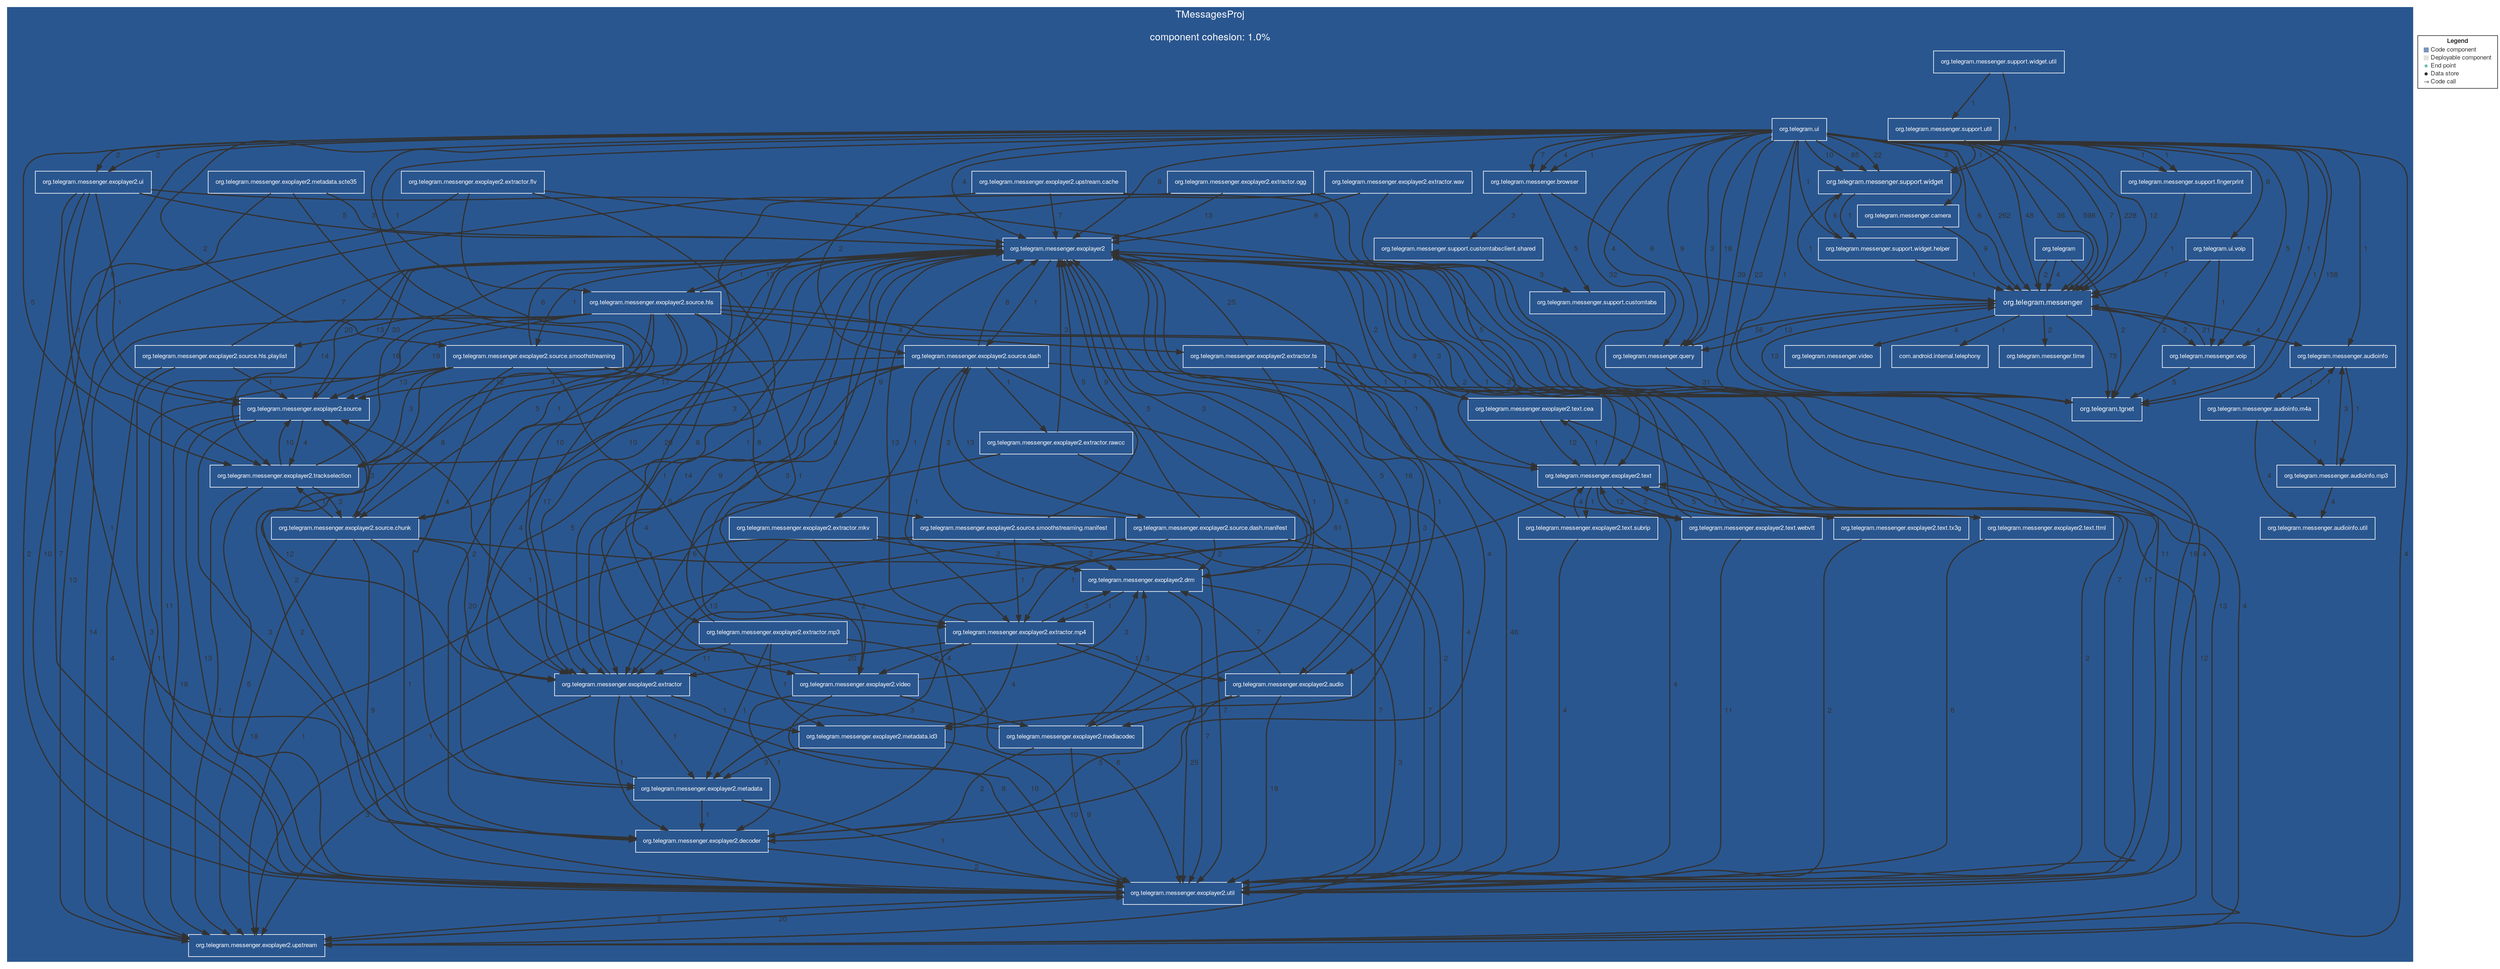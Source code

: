 digraph "Graph" {
compound=true
rankdir=TD
subgraph "cluster-TMessagesProj" {
style="filled"
color="#2A568F"
fontname="Helvetica Neue"
fontsize="16"
fontcolor="#FFFFFF"
label="TMessagesProj

component cohesion: 1.0%"
"org.telegram.ui@TMessagesProj" [ shape="box" style="filled" fillcolor="#2A568F" penwidth="1" color="#FFFFFF" fontname="Helvetica Neue" fontcolor="#FFFFFF" fontsize="10" margin="0.16" label="org.telegram.ui" ]
"org.telegram.messenger.exoplayer2.metadata.scte35@TMessagesProj" [ shape="box" style="filled" fillcolor="#2A568F" penwidth="1" color="#FFFFFF" fontname="Helvetica Neue" fontcolor="#FFFFFF" fontsize="10" margin="0.16" label="org.telegram.messenger.exoplayer2.metadata.scte35" ]
"org.telegram.messenger.time@TMessagesProj" [ shape="box" style="filled" fillcolor="#2A568F" penwidth="1" color="#FFFFFF" fontname="Helvetica Neue" fontcolor="#FFFFFF" fontsize="10" margin="0.16" label="org.telegram.messenger.time" ]
"org.telegram.messenger.audioinfo@TMessagesProj" [ shape="box" style="filled" fillcolor="#2A568F" penwidth="1" color="#FFFFFF" fontname="Helvetica Neue" fontcolor="#FFFFFF" fontsize="10" margin="0.16" label="org.telegram.messenger.audioinfo" ]
"org.telegram.messenger.exoplayer2.source.hls.playlist@TMessagesProj" [ shape="box" style="filled" fillcolor="#2A568F" penwidth="1" color="#FFFFFF" fontname="Helvetica Neue" fontcolor="#FFFFFF" fontsize="10" margin="0.16" label="org.telegram.messenger.exoplayer2.source.hls.playlist" ]
"org.telegram.messenger.camera@TMessagesProj" [ shape="box" style="filled" fillcolor="#2A568F" penwidth="1" color="#FFFFFF" fontname="Helvetica Neue" fontcolor="#FFFFFF" fontsize="10" margin="0.16" label="org.telegram.messenger.camera" ]
"org.telegram.messenger.exoplayer2@TMessagesProj" [ shape="box" style="filled" fillcolor="#2A568F" penwidth="1" color="#FFFFFF" fontname="Helvetica Neue" fontcolor="#FFFFFF" fontsize="10" margin="0.16" label="org.telegram.messenger.exoplayer2" ]
"org.telegram.messenger.exoplayer2.extractor.wav@TMessagesProj" [ shape="box" style="filled" fillcolor="#2A568F" penwidth="1" color="#FFFFFF" fontname="Helvetica Neue" fontcolor="#FFFFFF" fontsize="10" margin="0.16" label="org.telegram.messenger.exoplayer2.extractor.wav" ]
"org.telegram.messenger.exoplayer2.metadata@TMessagesProj" [ shape="box" style="filled" fillcolor="#2A568F" penwidth="1" color="#FFFFFF" fontname="Helvetica Neue" fontcolor="#FFFFFF" fontsize="10" margin="0.16" label="org.telegram.messenger.exoplayer2.metadata" ]
"org.telegram.messenger.exoplayer2.extractor.mkv@TMessagesProj" [ shape="box" style="filled" fillcolor="#2A568F" penwidth="1" color="#FFFFFF" fontname="Helvetica Neue" fontcolor="#FFFFFF" fontsize="10" margin="0.16" label="org.telegram.messenger.exoplayer2.extractor.mkv" ]
"org.telegram.messenger.exoplayer2.source.hls@TMessagesProj" [ shape="box" style="filled" fillcolor="#2A568F" penwidth="1" color="#FFFFFF" fontname="Helvetica Neue" fontcolor="#FFFFFF" fontsize="10" margin="0.16" label="org.telegram.messenger.exoplayer2.source.hls" ]
"org.telegram.messenger.exoplayer2.extractor.mp4@TMessagesProj" [ shape="box" style="filled" fillcolor="#2A568F" penwidth="1" color="#FFFFFF" fontname="Helvetica Neue" fontcolor="#FFFFFF" fontsize="10" margin="0.16" label="org.telegram.messenger.exoplayer2.extractor.mp4" ]
"org.telegram.messenger.support.fingerprint@TMessagesProj" [ shape="box" style="filled" fillcolor="#2A568F" penwidth="1" color="#FFFFFF" fontname="Helvetica Neue" fontcolor="#FFFFFF" fontsize="10" margin="0.16" label="org.telegram.messenger.support.fingerprint" ]
"org.telegram.messenger.exoplayer2.text.ttml@TMessagesProj" [ shape="box" style="filled" fillcolor="#2A568F" penwidth="1" color="#FFFFFF" fontname="Helvetica Neue" fontcolor="#FFFFFF" fontsize="10" margin="0.16" label="org.telegram.messenger.exoplayer2.text.ttml" ]
"org.telegram.messenger.exoplayer2.extractor.ts@TMessagesProj" [ shape="box" style="filled" fillcolor="#2A568F" penwidth="1" color="#FFFFFF" fontname="Helvetica Neue" fontcolor="#FFFFFF" fontsize="10" margin="0.16" label="org.telegram.messenger.exoplayer2.extractor.ts" ]
"org.telegram.messenger.exoplayer2.source.smoothstreaming.manifest@TMessagesProj" [ shape="box" style="filled" fillcolor="#2A568F" penwidth="1" color="#FFFFFF" fontname="Helvetica Neue" fontcolor="#FFFFFF" fontsize="10" margin="0.16" label="org.telegram.messenger.exoplayer2.source.smoothstreaming.manifest" ]
"org.telegram.messenger.support.widget@TMessagesProj" [ shape="box" style="filled" fillcolor="#2A568F" penwidth="1" color="#FFFFFF" fontname="Helvetica Neue" fontcolor="#FFFFFF" fontsize="11" margin="0.176" label="org.telegram.messenger.support.widget" ]
"org.telegram.ui.voip@TMessagesProj" [ shape="box" style="filled" fillcolor="#2A568F" penwidth="1" color="#FFFFFF" fontname="Helvetica Neue" fontcolor="#FFFFFF" fontsize="10" margin="0.16" label="org.telegram.ui.voip" ]
"org.telegram.messenger.exoplayer2.text.cea@TMessagesProj" [ shape="box" style="filled" fillcolor="#2A568F" penwidth="1" color="#FFFFFF" fontname="Helvetica Neue" fontcolor="#FFFFFF" fontsize="10" margin="0.16" label="org.telegram.messenger.exoplayer2.text.cea" ]
"org.telegram.messenger.support.widget.util@TMessagesProj" [ shape="box" style="filled" fillcolor="#2A568F" penwidth="1" color="#FFFFFF" fontname="Helvetica Neue" fontcolor="#FFFFFF" fontsize="10" margin="0.16" label="org.telegram.messenger.support.widget.util" ]
"org.telegram.messenger.browser@TMessagesProj" [ shape="box" style="filled" fillcolor="#2A568F" penwidth="1" color="#FFFFFF" fontname="Helvetica Neue" fontcolor="#FFFFFF" fontsize="10" margin="0.16" label="org.telegram.messenger.browser" ]
"org.telegram.messenger.exoplayer2.source.chunk@TMessagesProj" [ shape="box" style="filled" fillcolor="#2A568F" penwidth="1" color="#FFFFFF" fontname="Helvetica Neue" fontcolor="#FFFFFF" fontsize="10" margin="0.16" label="org.telegram.messenger.exoplayer2.source.chunk" ]
"org.telegram.messenger.exoplayer2.text@TMessagesProj" [ shape="box" style="filled" fillcolor="#2A568F" penwidth="1" color="#FFFFFF" fontname="Helvetica Neue" fontcolor="#FFFFFF" fontsize="10" margin="0.16" label="org.telegram.messenger.exoplayer2.text" ]
"org.telegram.messenger.exoplayer2.upstream@TMessagesProj" [ shape="box" style="filled" fillcolor="#2A568F" penwidth="1" color="#FFFFFF" fontname="Helvetica Neue" fontcolor="#FFFFFF" fontsize="10" margin="0.16" label="org.telegram.messenger.exoplayer2.upstream" ]
"org.telegram.messenger.audioinfo.m4a@TMessagesProj" [ shape="box" style="filled" fillcolor="#2A568F" penwidth="1" color="#FFFFFF" fontname="Helvetica Neue" fontcolor="#FFFFFF" fontsize="10" margin="0.16" label="org.telegram.messenger.audioinfo.m4a" ]
"org.telegram.messenger.voip@TMessagesProj" [ shape="box" style="filled" fillcolor="#2A568F" penwidth="1" color="#FFFFFF" fontname="Helvetica Neue" fontcolor="#FFFFFF" fontsize="10" margin="0.16" label="org.telegram.messenger.voip" ]
"org.telegram.messenger@TMessagesProj" [ shape="box" style="filled" fillcolor="#2A568F" penwidth="1" color="#FFFFFF" fontname="Helvetica Neue" fontcolor="#FFFFFF" fontsize="12" margin="0.192" label="org.telegram.messenger" ]
"org.telegram.messenger.audioinfo.util@TMessagesProj" [ shape="box" style="filled" fillcolor="#2A568F" penwidth="1" color="#FFFFFF" fontname="Helvetica Neue" fontcolor="#FFFFFF" fontsize="10" margin="0.16" label="org.telegram.messenger.audioinfo.util" ]
"org.telegram.tgnet@TMessagesProj" [ shape="box" style="filled" fillcolor="#2A568F" penwidth="1" color="#FFFFFF" fontname="Helvetica Neue" fontcolor="#FFFFFF" fontsize="11" margin="0.176" label="org.telegram.tgnet" ]
"org.telegram.messenger.exoplayer2.text.subrip@TMessagesProj" [ shape="box" style="filled" fillcolor="#2A568F" penwidth="1" color="#FFFFFF" fontname="Helvetica Neue" fontcolor="#FFFFFF" fontsize="10" margin="0.16" label="org.telegram.messenger.exoplayer2.text.subrip" ]
"org.telegram.messenger.exoplayer2.extractor.mp3@TMessagesProj" [ shape="box" style="filled" fillcolor="#2A568F" penwidth="1" color="#FFFFFF" fontname="Helvetica Neue" fontcolor="#FFFFFF" fontsize="10" margin="0.16" label="org.telegram.messenger.exoplayer2.extractor.mp3" ]
"org.telegram.messenger.exoplayer2.metadata.id3@TMessagesProj" [ shape="box" style="filled" fillcolor="#2A568F" penwidth="1" color="#FFFFFF" fontname="Helvetica Neue" fontcolor="#FFFFFF" fontsize="10" margin="0.16" label="org.telegram.messenger.exoplayer2.metadata.id3" ]
"org.telegram.messenger.support.customtabsclient.shared@TMessagesProj" [ shape="box" style="filled" fillcolor="#2A568F" penwidth="1" color="#FFFFFF" fontname="Helvetica Neue" fontcolor="#FFFFFF" fontsize="10" margin="0.16" label="org.telegram.messenger.support.customtabsclient.shared" ]
"org.telegram.messenger.exoplayer2.upstream.cache@TMessagesProj" [ shape="box" style="filled" fillcolor="#2A568F" penwidth="1" color="#FFFFFF" fontname="Helvetica Neue" fontcolor="#FFFFFF" fontsize="10" margin="0.16" label="org.telegram.messenger.exoplayer2.upstream.cache" ]
"org.telegram.messenger.exoplayer2.extractor.rawcc@TMessagesProj" [ shape="box" style="filled" fillcolor="#2A568F" penwidth="1" color="#FFFFFF" fontname="Helvetica Neue" fontcolor="#FFFFFF" fontsize="10" margin="0.16" label="org.telegram.messenger.exoplayer2.extractor.rawcc" ]
"org.telegram.messenger.exoplayer2.extractor@TMessagesProj" [ shape="box" style="filled" fillcolor="#2A568F" penwidth="1" color="#FFFFFF" fontname="Helvetica Neue" fontcolor="#FFFFFF" fontsize="10" margin="0.16" label="org.telegram.messenger.exoplayer2.extractor" ]
"org.telegram@TMessagesProj" [ shape="box" style="filled" fillcolor="#2A568F" penwidth="1" color="#FFFFFF" fontname="Helvetica Neue" fontcolor="#FFFFFF" fontsize="10" margin="0.16" label="org.telegram" ]
"org.telegram.messenger.exoplayer2.extractor.ogg@TMessagesProj" [ shape="box" style="filled" fillcolor="#2A568F" penwidth="1" color="#FFFFFF" fontname="Helvetica Neue" fontcolor="#FFFFFF" fontsize="10" margin="0.16" label="org.telegram.messenger.exoplayer2.extractor.ogg" ]
"org.telegram.messenger.exoplayer2.util@TMessagesProj" [ shape="box" style="filled" fillcolor="#2A568F" penwidth="1" color="#FFFFFF" fontname="Helvetica Neue" fontcolor="#FFFFFF" fontsize="10" margin="0.16" label="org.telegram.messenger.exoplayer2.util" ]
"org.telegram.messenger.video@TMessagesProj" [ shape="box" style="filled" fillcolor="#2A568F" penwidth="1" color="#FFFFFF" fontname="Helvetica Neue" fontcolor="#FFFFFF" fontsize="10" margin="0.16" label="org.telegram.messenger.video" ]
"com.android.internal.telephony@TMessagesProj" [ shape="box" style="filled" fillcolor="#2A568F" penwidth="1" color="#FFFFFF" fontname="Helvetica Neue" fontcolor="#FFFFFF" fontsize="10" margin="0.16" label="com.android.internal.telephony" ]
"org.telegram.messenger.exoplayer2.text.webvtt@TMessagesProj" [ shape="box" style="filled" fillcolor="#2A568F" penwidth="1" color="#FFFFFF" fontname="Helvetica Neue" fontcolor="#FFFFFF" fontsize="10" margin="0.16" label="org.telegram.messenger.exoplayer2.text.webvtt" ]
"org.telegram.messenger.support.widget.helper@TMessagesProj" [ shape="box" style="filled" fillcolor="#2A568F" penwidth="1" color="#FFFFFF" fontname="Helvetica Neue" fontcolor="#FFFFFF" fontsize="10" margin="0.16" label="org.telegram.messenger.support.widget.helper" ]
"org.telegram.messenger.exoplayer2.text.tx3g@TMessagesProj" [ shape="box" style="filled" fillcolor="#2A568F" penwidth="1" color="#FFFFFF" fontname="Helvetica Neue" fontcolor="#FFFFFF" fontsize="10" margin="0.16" label="org.telegram.messenger.exoplayer2.text.tx3g" ]
"org.telegram.messenger.support.customtabs@TMessagesProj" [ shape="box" style="filled" fillcolor="#2A568F" penwidth="1" color="#FFFFFF" fontname="Helvetica Neue" fontcolor="#FFFFFF" fontsize="10" margin="0.16" label="org.telegram.messenger.support.customtabs" ]
"org.telegram.messenger.query@TMessagesProj" [ shape="box" style="filled" fillcolor="#2A568F" penwidth="1" color="#FFFFFF" fontname="Helvetica Neue" fontcolor="#FFFFFF" fontsize="10" margin="0.16" label="org.telegram.messenger.query" ]
"org.telegram.messenger.exoplayer2.decoder@TMessagesProj" [ shape="box" style="filled" fillcolor="#2A568F" penwidth="1" color="#FFFFFF" fontname="Helvetica Neue" fontcolor="#FFFFFF" fontsize="10" margin="0.16" label="org.telegram.messenger.exoplayer2.decoder" ]
"org.telegram.messenger.exoplayer2.extractor.flv@TMessagesProj" [ shape="box" style="filled" fillcolor="#2A568F" penwidth="1" color="#FFFFFF" fontname="Helvetica Neue" fontcolor="#FFFFFF" fontsize="10" margin="0.16" label="org.telegram.messenger.exoplayer2.extractor.flv" ]
"org.telegram.messenger.exoplayer2.ui@TMessagesProj" [ shape="box" style="filled" fillcolor="#2A568F" penwidth="1" color="#FFFFFF" fontname="Helvetica Neue" fontcolor="#FFFFFF" fontsize="10" margin="0.16" label="org.telegram.messenger.exoplayer2.ui" ]
"org.telegram.messenger.exoplayer2.drm@TMessagesProj" [ shape="box" style="filled" fillcolor="#2A568F" penwidth="1" color="#FFFFFF" fontname="Helvetica Neue" fontcolor="#FFFFFF" fontsize="10" margin="0.16" label="org.telegram.messenger.exoplayer2.drm" ]
"org.telegram.messenger.exoplayer2.source.dash.manifest@TMessagesProj" [ shape="box" style="filled" fillcolor="#2A568F" penwidth="1" color="#FFFFFF" fontname="Helvetica Neue" fontcolor="#FFFFFF" fontsize="10" margin="0.16" label="org.telegram.messenger.exoplayer2.source.dash.manifest" ]
"org.telegram.messenger.exoplayer2.video@TMessagesProj" [ shape="box" style="filled" fillcolor="#2A568F" penwidth="1" color="#FFFFFF" fontname="Helvetica Neue" fontcolor="#FFFFFF" fontsize="10" margin="0.16" label="org.telegram.messenger.exoplayer2.video" ]
"org.telegram.messenger.exoplayer2.audio@TMessagesProj" [ shape="box" style="filled" fillcolor="#2A568F" penwidth="1" color="#FFFFFF" fontname="Helvetica Neue" fontcolor="#FFFFFF" fontsize="10" margin="0.16" label="org.telegram.messenger.exoplayer2.audio" ]
"org.telegram.messenger.exoplayer2.trackselection@TMessagesProj" [ shape="box" style="filled" fillcolor="#2A568F" penwidth="1" color="#FFFFFF" fontname="Helvetica Neue" fontcolor="#FFFFFF" fontsize="10" margin="0.16" label="org.telegram.messenger.exoplayer2.trackselection" ]
"org.telegram.messenger.exoplayer2.mediacodec@TMessagesProj" [ shape="box" style="filled" fillcolor="#2A568F" penwidth="1" color="#FFFFFF" fontname="Helvetica Neue" fontcolor="#FFFFFF" fontsize="10" margin="0.16" label="org.telegram.messenger.exoplayer2.mediacodec" ]
"org.telegram.messenger.exoplayer2.source@TMessagesProj" [ shape="box" style="filled" fillcolor="#2A568F" penwidth="1" color="#FFFFFF" fontname="Helvetica Neue" fontcolor="#FFFFFF" fontsize="10" margin="0.16" label="org.telegram.messenger.exoplayer2.source" ]
"org.telegram.messenger.exoplayer2.source.smoothstreaming@TMessagesProj" [ shape="box" style="filled" fillcolor="#2A568F" penwidth="1" color="#FFFFFF" fontname="Helvetica Neue" fontcolor="#FFFFFF" fontsize="10" margin="0.16" label="org.telegram.messenger.exoplayer2.source.smoothstreaming" ]
"org.telegram.messenger.exoplayer2.source.dash@TMessagesProj" [ shape="box" style="filled" fillcolor="#2A568F" penwidth="1" color="#FFFFFF" fontname="Helvetica Neue" fontcolor="#FFFFFF" fontsize="10" margin="0.16" label="org.telegram.messenger.exoplayer2.source.dash" ]
"org.telegram.messenger.audioinfo.mp3@TMessagesProj" [ shape="box" style="filled" fillcolor="#2A568F" penwidth="1" color="#FFFFFF" fontname="Helvetica Neue" fontcolor="#FFFFFF" fontsize="10" margin="0.16" label="org.telegram.messenger.audioinfo.mp3" ]
"org.telegram.messenger.support.util@TMessagesProj" [ shape="box" style="filled" fillcolor="#2A568F" penwidth="1" color="#FFFFFF" fontname="Helvetica Neue" fontcolor="#FFFFFF" fontsize="10" margin="0.16" label="org.telegram.messenger.support.util" ]
}
"org.telegram.ui@TMessagesProj" -> "org.telegram.messenger@TMessagesProj" [ penwidth="2" color="#323232" fontcolor="#323232" fontname="Helvetica Neue" fontsize="12" label="  6" ]
"org.telegram.ui@TMessagesProj" -> "org.telegram.tgnet@TMessagesProj" [ penwidth="2" color="#323232" fontcolor="#323232" fontname="Helvetica Neue" fontsize="12" label="  1" ]
"org.telegram.messenger.exoplayer2.metadata.scte35@TMessagesProj" -> "org.telegram.messenger.exoplayer2@TMessagesProj" [ penwidth="2" color="#323232" fontcolor="#323232" fontname="Helvetica Neue" fontsize="12" label="  3" ]
"org.telegram.messenger.exoplayer2.metadata.scte35@TMessagesProj" -> "org.telegram.messenger.exoplayer2.metadata@TMessagesProj" [ penwidth="2" color="#323232" fontcolor="#323232" fontname="Helvetica Neue" fontsize="12" label="  4" ]
"org.telegram.messenger.exoplayer2.metadata.scte35@TMessagesProj" -> "org.telegram.messenger.exoplayer2.util@TMessagesProj" [ penwidth="2" color="#323232" fontcolor="#323232" fontname="Helvetica Neue" fontsize="12" label="  7" ]
"org.telegram.ui@TMessagesProj" -> "org.telegram.messenger.camera@TMessagesProj" [ penwidth="2" color="#323232" fontcolor="#323232" fontname="Helvetica Neue" fontsize="12" label="  3" ]
"org.telegram.ui@TMessagesProj" -> "org.telegram.messenger.exoplayer2@TMessagesProj" [ penwidth="2" color="#323232" fontcolor="#323232" fontname="Helvetica Neue" fontsize="12" label="  8" ]
"org.telegram.ui@TMessagesProj" -> "org.telegram.messenger.exoplayer2.source.hls@TMessagesProj" [ penwidth="2" color="#323232" fontcolor="#323232" fontname="Helvetica Neue" fontsize="12" label="  1" ]
"org.telegram.ui@TMessagesProj" -> "org.telegram.messenger.support.fingerprint@TMessagesProj" [ penwidth="2" color="#323232" fontcolor="#323232" fontname="Helvetica Neue" fontsize="12" label="  1" ]
"org.telegram.ui@TMessagesProj" -> "org.telegram.messenger.support.widget@TMessagesProj" [ penwidth="2" color="#323232" fontcolor="#323232" fontname="Helvetica Neue" fontsize="12" label="  22" ]
"org.telegram.ui@TMessagesProj" -> "org.telegram.messenger.browser@TMessagesProj" [ penwidth="2" color="#323232" fontcolor="#323232" fontname="Helvetica Neue" fontsize="12" label="  1" ]
"org.telegram.ui@TMessagesProj" -> "org.telegram.messenger.exoplayer2.upstream@TMessagesProj" [ penwidth="2" color="#323232" fontcolor="#323232" fontname="Helvetica Neue" fontsize="12" label="  4" ]
"org.telegram.ui@TMessagesProj" -> "org.telegram.messenger.voip@TMessagesProj" [ penwidth="2" color="#323232" fontcolor="#323232" fontname="Helvetica Neue" fontsize="12" label="  1" ]
"org.telegram.ui@TMessagesProj" -> "org.telegram.messenger@TMessagesProj" [ penwidth="2" color="#323232" fontcolor="#323232" fontname="Helvetica Neue" fontsize="12" label="  262" ]
"org.telegram.ui@TMessagesProj" -> "org.telegram.tgnet@TMessagesProj" [ penwidth="2" color="#323232" fontcolor="#323232" fontname="Helvetica Neue" fontsize="12" label="  39" ]
"org.telegram.ui@TMessagesProj" -> "org.telegram.messenger.exoplayer2.extractor@TMessagesProj" [ penwidth="2" color="#323232" fontcolor="#323232" fontname="Helvetica Neue" fontsize="12" label="  1" ]
"org.telegram.ui@TMessagesProj" -> "org.telegram.messenger.query@TMessagesProj" [ penwidth="2" color="#323232" fontcolor="#323232" fontname="Helvetica Neue" fontsize="12" label="  9" ]
"org.telegram.ui@TMessagesProj" -> "org.telegram.messenger.exoplayer2.ui@TMessagesProj" [ penwidth="2" color="#323232" fontcolor="#323232" fontname="Helvetica Neue" fontsize="12" label="  2" ]
"org.telegram.ui@TMessagesProj" -> "org.telegram.messenger.exoplayer2.trackselection@TMessagesProj" [ penwidth="2" color="#323232" fontcolor="#323232" fontname="Helvetica Neue" fontsize="12" label="  5" ]
"org.telegram.ui@TMessagesProj" -> "org.telegram.messenger.exoplayer2.source@TMessagesProj" [ penwidth="2" color="#323232" fontcolor="#323232" fontname="Helvetica Neue" fontsize="12" label="  5" ]
"org.telegram.ui@TMessagesProj" -> "org.telegram.messenger.exoplayer2.source.smoothstreaming@TMessagesProj" [ penwidth="2" color="#323232" fontcolor="#323232" fontname="Helvetica Neue" fontsize="12" label="  2" ]
"org.telegram.ui@TMessagesProj" -> "org.telegram.messenger.exoplayer2.source.dash@TMessagesProj" [ penwidth="2" color="#323232" fontcolor="#323232" fontname="Helvetica Neue" fontsize="12" label="  2" ]
"org.telegram.messenger.audioinfo@TMessagesProj" -> "org.telegram.messenger.audioinfo.m4a@TMessagesProj" [ penwidth="2" color="#323232" fontcolor="#323232" fontname="Helvetica Neue" fontsize="12" label="  1" ]
"org.telegram.messenger.audioinfo@TMessagesProj" -> "org.telegram.messenger.audioinfo.mp3@TMessagesProj" [ penwidth="2" color="#323232" fontcolor="#323232" fontname="Helvetica Neue" fontsize="12" label="  1" ]
"org.telegram.messenger.exoplayer2.source.hls.playlist@TMessagesProj" -> "org.telegram.messenger.exoplayer2@TMessagesProj" [ penwidth="2" color="#323232" fontcolor="#323232" fontname="Helvetica Neue" fontsize="12" label="  7" ]
"org.telegram.messenger.exoplayer2.source.hls.playlist@TMessagesProj" -> "org.telegram.messenger.exoplayer2.upstream@TMessagesProj" [ penwidth="2" color="#323232" fontcolor="#323232" fontname="Helvetica Neue" fontsize="12" label="  4" ]
"org.telegram.messenger.exoplayer2.source.hls.playlist@TMessagesProj" -> "org.telegram.messenger.exoplayer2.util@TMessagesProj" [ penwidth="2" color="#323232" fontcolor="#323232" fontname="Helvetica Neue" fontsize="12" label="  3" ]
"org.telegram.messenger.exoplayer2.source.hls.playlist@TMessagesProj" -> "org.telegram.messenger.exoplayer2.source@TMessagesProj" [ penwidth="2" color="#323232" fontcolor="#323232" fontname="Helvetica Neue" fontsize="12" label="  1" ]
"org.telegram.messenger.camera@TMessagesProj" -> "org.telegram.messenger@TMessagesProj" [ penwidth="2" color="#323232" fontcolor="#323232" fontname="Helvetica Neue" fontsize="12" label="  9" ]
"org.telegram.messenger.exoplayer2@TMessagesProj" -> "org.telegram.messenger.exoplayer2.metadata@TMessagesProj" [ penwidth="2" color="#323232" fontcolor="#323232" fontname="Helvetica Neue" fontsize="12" label="  4" ]
"org.telegram.messenger.exoplayer2@TMessagesProj" -> "org.telegram.messenger.exoplayer2.source.hls@TMessagesProj" [ penwidth="2" color="#323232" fontcolor="#323232" fontname="Helvetica Neue" fontsize="12" label="  1" ]
"org.telegram.messenger.exoplayer2@TMessagesProj" -> "org.telegram.messenger.exoplayer2.text@TMessagesProj" [ penwidth="2" color="#323232" fontcolor="#323232" fontname="Helvetica Neue" fontsize="12" label="  3" ]
"org.telegram.messenger.exoplayer2@TMessagesProj" -> "org.telegram.messenger.exoplayer2.upstream@TMessagesProj" [ penwidth="2" color="#323232" fontcolor="#323232" fontname="Helvetica Neue" fontsize="12" label="  4" ]
"org.telegram.messenger.exoplayer2@TMessagesProj" -> "org.telegram.messenger.exoplayer2.metadata.id3@TMessagesProj" [ penwidth="2" color="#323232" fontcolor="#323232" fontname="Helvetica Neue" fontsize="12" label="  1" ]
"org.telegram.messenger.exoplayer2@TMessagesProj" -> "org.telegram.messenger.exoplayer2.util@TMessagesProj" [ penwidth="2" color="#323232" fontcolor="#323232" fontname="Helvetica Neue" fontsize="12" label="  17" ]
"org.telegram.messenger.exoplayer2@TMessagesProj" -> "org.telegram.messenger.exoplayer2.decoder@TMessagesProj" [ penwidth="2" color="#323232" fontcolor="#323232" fontname="Helvetica Neue" fontsize="12" label="  2" ]
"org.telegram.messenger.exoplayer2@TMessagesProj" -> "org.telegram.messenger.exoplayer2.drm@TMessagesProj" [ penwidth="2" color="#323232" fontcolor="#323232" fontname="Helvetica Neue" fontsize="12" label="  5" ]
"org.telegram.messenger.exoplayer2@TMessagesProj" -> "org.telegram.messenger.exoplayer2.video@TMessagesProj" [ penwidth="2" color="#323232" fontcolor="#323232" fontname="Helvetica Neue" fontsize="12" label="  3" ]
"org.telegram.messenger.exoplayer2@TMessagesProj" -> "org.telegram.messenger.exoplayer2.audio@TMessagesProj" [ penwidth="2" color="#323232" fontcolor="#323232" fontname="Helvetica Neue" fontsize="12" label="  5" ]
"org.telegram.messenger.exoplayer2@TMessagesProj" -> "org.telegram.messenger.exoplayer2.trackselection@TMessagesProj" [ penwidth="2" color="#323232" fontcolor="#323232" fontname="Helvetica Neue" fontsize="12" label="  14" ]
"org.telegram.messenger.exoplayer2@TMessagesProj" -> "org.telegram.messenger.exoplayer2.mediacodec@TMessagesProj" [ penwidth="2" color="#323232" fontcolor="#323232" fontname="Helvetica Neue" fontsize="12" label="  1" ]
"org.telegram.messenger.exoplayer2@TMessagesProj" -> "org.telegram.messenger.exoplayer2.source@TMessagesProj" [ penwidth="2" color="#323232" fontcolor="#323232" fontname="Helvetica Neue" fontsize="12" label="  20" ]
"org.telegram.messenger.exoplayer2@TMessagesProj" -> "org.telegram.messenger.exoplayer2.source.smoothstreaming@TMessagesProj" [ penwidth="2" color="#323232" fontcolor="#323232" fontname="Helvetica Neue" fontsize="12" label="  1" ]
"org.telegram.messenger.exoplayer2@TMessagesProj" -> "org.telegram.messenger.exoplayer2.source.dash@TMessagesProj" [ penwidth="2" color="#323232" fontcolor="#323232" fontname="Helvetica Neue" fontsize="12" label="  1" ]
"org.telegram.messenger.exoplayer2.extractor.wav@TMessagesProj" -> "org.telegram.messenger.exoplayer2@TMessagesProj" [ penwidth="2" color="#323232" fontcolor="#323232" fontname="Helvetica Neue" fontsize="12" label="  6" ]
"org.telegram.messenger.exoplayer2.extractor.wav@TMessagesProj" -> "org.telegram.messenger.exoplayer2.extractor@TMessagesProj" [ penwidth="2" color="#323232" fontcolor="#323232" fontname="Helvetica Neue" fontsize="12" label="  8" ]
"org.telegram.messenger.exoplayer2.extractor.wav@TMessagesProj" -> "org.telegram.messenger.exoplayer2.util@TMessagesProj" [ penwidth="2" color="#323232" fontcolor="#323232" fontname="Helvetica Neue" fontsize="12" label="  4" ]
"org.telegram.messenger.exoplayer2.metadata@TMessagesProj" -> "org.telegram.messenger.exoplayer2@TMessagesProj" [ penwidth="2" color="#323232" fontcolor="#323232" fontname="Helvetica Neue" fontsize="12" label="  5" ]
"org.telegram.messenger.exoplayer2.metadata@TMessagesProj" -> "org.telegram.messenger.exoplayer2.util@TMessagesProj" [ penwidth="2" color="#323232" fontcolor="#323232" fontname="Helvetica Neue" fontsize="12" label="  1" ]
"org.telegram.messenger.exoplayer2.metadata@TMessagesProj" -> "org.telegram.messenger.exoplayer2.decoder@TMessagesProj" [ penwidth="2" color="#323232" fontcolor="#323232" fontname="Helvetica Neue" fontsize="12" label="  1" ]
"org.telegram.messenger.exoplayer2.extractor.mkv@TMessagesProj" -> "org.telegram.messenger.exoplayer2@TMessagesProj" [ penwidth="2" color="#323232" fontcolor="#323232" fontname="Helvetica Neue" fontsize="12" label="  9" ]
"org.telegram.messenger.exoplayer2.extractor.mkv@TMessagesProj" -> "org.telegram.messenger.exoplayer2.extractor@TMessagesProj" [ penwidth="2" color="#323232" fontcolor="#323232" fontname="Helvetica Neue" fontsize="12" label="  13" ]
"org.telegram.messenger.exoplayer2.extractor.mkv@TMessagesProj" -> "org.telegram.messenger.exoplayer2.util@TMessagesProj" [ penwidth="2" color="#323232" fontcolor="#323232" fontname="Helvetica Neue" fontsize="12" label="  7" ]
"org.telegram.messenger.exoplayer2.extractor.mkv@TMessagesProj" -> "org.telegram.messenger.exoplayer2.drm@TMessagesProj" [ penwidth="2" color="#323232" fontcolor="#323232" fontname="Helvetica Neue" fontsize="12" label="  2" ]
"org.telegram.messenger.exoplayer2.extractor.mkv@TMessagesProj" -> "org.telegram.messenger.exoplayer2.video@TMessagesProj" [ penwidth="2" color="#323232" fontcolor="#323232" fontname="Helvetica Neue" fontsize="12" label="  2" ]
"org.telegram.messenger.exoplayer2.source.hls@TMessagesProj" -> "org.telegram.messenger.exoplayer2.source.hls.playlist@TMessagesProj" [ penwidth="2" color="#323232" fontcolor="#323232" fontname="Helvetica Neue" fontsize="12" label="  13" ]
"org.telegram.messenger.exoplayer2.source.hls@TMessagesProj" -> "org.telegram.messenger.exoplayer2@TMessagesProj" [ penwidth="2" color="#323232" fontcolor="#323232" fontname="Helvetica Neue" fontsize="12" label="  13" ]
"org.telegram.messenger.exoplayer2.source.hls@TMessagesProj" -> "org.telegram.messenger.exoplayer2.extractor.mp4@TMessagesProj" [ penwidth="2" color="#323232" fontcolor="#323232" fontname="Helvetica Neue" fontsize="12" label="  1" ]
"org.telegram.messenger.exoplayer2.source.hls@TMessagesProj" -> "org.telegram.messenger.exoplayer2.extractor.ts@TMessagesProj" [ penwidth="2" color="#323232" fontcolor="#323232" fontname="Helvetica Neue" fontsize="12" label="  4" ]
"org.telegram.messenger.exoplayer2.source.hls@TMessagesProj" -> "org.telegram.messenger.exoplayer2.source.chunk@TMessagesProj" [ penwidth="2" color="#323232" fontcolor="#323232" fontname="Helvetica Neue" fontsize="12" label="  5" ]
"org.telegram.messenger.exoplayer2.source.hls@TMessagesProj" -> "org.telegram.messenger.exoplayer2.text@TMessagesProj" [ penwidth="2" color="#323232" fontcolor="#323232" fontname="Helvetica Neue" fontsize="12" label="  1" ]
"org.telegram.messenger.exoplayer2.source.hls@TMessagesProj" -> "org.telegram.messenger.exoplayer2.upstream@TMessagesProj" [ penwidth="2" color="#323232" fontcolor="#323232" fontname="Helvetica Neue" fontsize="12" label="  14" ]
"org.telegram.messenger.exoplayer2.source.hls@TMessagesProj" -> "org.telegram.messenger.exoplayer2.extractor.mp3@TMessagesProj" [ penwidth="2" color="#323232" fontcolor="#323232" fontname="Helvetica Neue" fontsize="12" label="  1" ]
"org.telegram.messenger.exoplayer2.source.hls@TMessagesProj" -> "org.telegram.messenger.exoplayer2.extractor@TMessagesProj" [ penwidth="2" color="#323232" fontcolor="#323232" fontname="Helvetica Neue" fontsize="12" label="  17" ]
"org.telegram.messenger.exoplayer2.source.hls@TMessagesProj" -> "org.telegram.messenger.exoplayer2.util@TMessagesProj" [ penwidth="2" color="#323232" fontcolor="#323232" fontname="Helvetica Neue" fontsize="12" label="  11" ]
"org.telegram.messenger.exoplayer2.source.hls@TMessagesProj" -> "org.telegram.messenger.exoplayer2.text.webvtt@TMessagesProj" [ penwidth="2" color="#323232" fontcolor="#323232" fontname="Helvetica Neue" fontsize="12" label="  1" ]
"org.telegram.messenger.exoplayer2.source.hls@TMessagesProj" -> "org.telegram.messenger.exoplayer2.decoder@TMessagesProj" [ penwidth="2" color="#323232" fontcolor="#323232" fontname="Helvetica Neue" fontsize="12" label="  2" ]
"org.telegram.messenger.exoplayer2.source.hls@TMessagesProj" -> "org.telegram.messenger.exoplayer2.trackselection@TMessagesProj" [ penwidth="2" color="#323232" fontcolor="#323232" fontname="Helvetica Neue" fontsize="12" label="  4" ]
"org.telegram.messenger.exoplayer2.source.hls@TMessagesProj" -> "org.telegram.messenger.exoplayer2.source@TMessagesProj" [ penwidth="2" color="#323232" fontcolor="#323232" fontname="Helvetica Neue" fontsize="12" label="  19" ]
"org.telegram.messenger.exoplayer2.extractor.mp4@TMessagesProj" -> "org.telegram.messenger.exoplayer2@TMessagesProj" [ penwidth="2" color="#323232" fontcolor="#323232" fontname="Helvetica Neue" fontsize="12" label="  13" ]
"org.telegram.messenger.exoplayer2.extractor.mp4@TMessagesProj" -> "org.telegram.messenger.exoplayer2.metadata@TMessagesProj" [ penwidth="2" color="#323232" fontcolor="#323232" fontname="Helvetica Neue" fontsize="12" label="  3" ]
"org.telegram.messenger.exoplayer2.extractor.mp4@TMessagesProj" -> "org.telegram.messenger.exoplayer2.metadata.id3@TMessagesProj" [ penwidth="2" color="#323232" fontcolor="#323232" fontname="Helvetica Neue" fontsize="12" label="  4" ]
"org.telegram.messenger.exoplayer2.extractor.mp4@TMessagesProj" -> "org.telegram.messenger.exoplayer2.extractor@TMessagesProj" [ penwidth="2" color="#323232" fontcolor="#323232" fontname="Helvetica Neue" fontsize="12" label="  20" ]
"org.telegram.messenger.exoplayer2.extractor.mp4@TMessagesProj" -> "org.telegram.messenger.exoplayer2.util@TMessagesProj" [ penwidth="2" color="#323232" fontcolor="#323232" fontname="Helvetica Neue" fontsize="12" label="  25" ]
"org.telegram.messenger.exoplayer2.extractor.mp4@TMessagesProj" -> "org.telegram.messenger.exoplayer2.drm@TMessagesProj" [ penwidth="2" color="#323232" fontcolor="#323232" fontname="Helvetica Neue" fontsize="12" label="  3" ]
"org.telegram.messenger.exoplayer2.extractor.mp4@TMessagesProj" -> "org.telegram.messenger.exoplayer2.video@TMessagesProj" [ penwidth="2" color="#323232" fontcolor="#323232" fontname="Helvetica Neue" fontsize="12" label="  2" ]
"org.telegram.messenger.exoplayer2.extractor.mp4@TMessagesProj" -> "org.telegram.messenger.exoplayer2.audio@TMessagesProj" [ penwidth="2" color="#323232" fontcolor="#323232" fontname="Helvetica Neue" fontsize="12" label="  1" ]
"org.telegram.messenger.support.fingerprint@TMessagesProj" -> "org.telegram.messenger@TMessagesProj" [ penwidth="2" color="#323232" fontcolor="#323232" fontname="Helvetica Neue" fontsize="12" label="  1" ]
"org.telegram.messenger.exoplayer2.text.ttml@TMessagesProj" -> "org.telegram.messenger.exoplayer2@TMessagesProj" [ penwidth="2" color="#323232" fontcolor="#323232" fontname="Helvetica Neue" fontsize="12" label="  3" ]
"org.telegram.messenger.exoplayer2.text.ttml@TMessagesProj" -> "org.telegram.messenger.exoplayer2.text@TMessagesProj" [ penwidth="2" color="#323232" fontcolor="#323232" fontname="Helvetica Neue" fontsize="12" label="  7" ]
"org.telegram.messenger.exoplayer2.text.ttml@TMessagesProj" -> "org.telegram.messenger.exoplayer2.util@TMessagesProj" [ penwidth="2" color="#323232" fontcolor="#323232" fontname="Helvetica Neue" fontsize="12" label="  6" ]
"org.telegram.messenger.exoplayer2.extractor.ts@TMessagesProj" -> "org.telegram.messenger.exoplayer2@TMessagesProj" [ penwidth="2" color="#323232" fontcolor="#323232" fontname="Helvetica Neue" fontsize="12" label="  25" ]
"org.telegram.messenger.exoplayer2.extractor.ts@TMessagesProj" -> "org.telegram.messenger.exoplayer2.text.cea@TMessagesProj" [ penwidth="2" color="#323232" fontcolor="#323232" fontname="Helvetica Neue" fontsize="12" label="  1" ]
"org.telegram.messenger.exoplayer2.extractor.ts@TMessagesProj" -> "org.telegram.messenger.exoplayer2.extractor@TMessagesProj" [ penwidth="2" color="#323232" fontcolor="#323232" fontname="Helvetica Neue" fontsize="12" label="  61" ]
"org.telegram.messenger.exoplayer2.extractor.ts@TMessagesProj" -> "org.telegram.messenger.exoplayer2.util@TMessagesProj" [ penwidth="2" color="#323232" fontcolor="#323232" fontname="Helvetica Neue" fontsize="12" label="  46" ]
"org.telegram.messenger.exoplayer2.extractor.ts@TMessagesProj" -> "org.telegram.messenger.exoplayer2.audio@TMessagesProj" [ penwidth="2" color="#323232" fontcolor="#323232" fontname="Helvetica Neue" fontsize="12" label="  3" ]
"org.telegram.messenger.exoplayer2.source.smoothstreaming.manifest@TMessagesProj" -> "org.telegram.messenger.exoplayer2@TMessagesProj" [ penwidth="2" color="#323232" fontcolor="#323232" fontname="Helvetica Neue" fontsize="12" label="  5" ]
"org.telegram.messenger.exoplayer2.source.smoothstreaming.manifest@TMessagesProj" -> "org.telegram.messenger.exoplayer2.extractor.mp4@TMessagesProj" [ penwidth="2" color="#323232" fontcolor="#323232" fontname="Helvetica Neue" fontsize="12" label="  1" ]
"org.telegram.messenger.exoplayer2.source.smoothstreaming.manifest@TMessagesProj" -> "org.telegram.messenger.exoplayer2.upstream@TMessagesProj" [ penwidth="2" color="#323232" fontcolor="#323232" fontname="Helvetica Neue" fontsize="12" label="  1" ]
"org.telegram.messenger.exoplayer2.source.smoothstreaming.manifest@TMessagesProj" -> "org.telegram.messenger.exoplayer2.util@TMessagesProj" [ penwidth="2" color="#323232" fontcolor="#323232" fontname="Helvetica Neue" fontsize="12" label="  7" ]
"org.telegram.messenger.exoplayer2.source.smoothstreaming.manifest@TMessagesProj" -> "org.telegram.messenger.exoplayer2.drm@TMessagesProj" [ penwidth="2" color="#323232" fontcolor="#323232" fontname="Helvetica Neue" fontsize="12" label="  2" ]
"org.telegram.messenger.support.widget@TMessagesProj" -> "org.telegram.messenger@TMessagesProj" [ penwidth="2" color="#323232" fontcolor="#323232" fontname="Helvetica Neue" fontsize="12" label="  1" ]
"org.telegram.messenger.support.widget@TMessagesProj" -> "org.telegram.messenger.support.widget.helper@TMessagesProj" [ penwidth="2" color="#323232" fontcolor="#323232" fontname="Helvetica Neue" fontsize="12" label="  1" ]
"org.telegram.ui.voip@TMessagesProj" -> "org.telegram.messenger.voip@TMessagesProj" [ penwidth="2" color="#323232" fontcolor="#323232" fontname="Helvetica Neue" fontsize="12" label="  1" ]
"org.telegram.ui.voip@TMessagesProj" -> "org.telegram.messenger@TMessagesProj" [ penwidth="2" color="#323232" fontcolor="#323232" fontname="Helvetica Neue" fontsize="12" label="  7" ]
"org.telegram.ui.voip@TMessagesProj" -> "org.telegram.tgnet@TMessagesProj" [ penwidth="2" color="#323232" fontcolor="#323232" fontname="Helvetica Neue" fontsize="12" label="  2" ]
"org.telegram.messenger.exoplayer2.text.cea@TMessagesProj" -> "org.telegram.messenger.exoplayer2@TMessagesProj" [ penwidth="2" color="#323232" fontcolor="#323232" fontname="Helvetica Neue" fontsize="12" label="  2" ]
"org.telegram.messenger.exoplayer2.text.cea@TMessagesProj" -> "org.telegram.messenger.exoplayer2.text@TMessagesProj" [ penwidth="2" color="#323232" fontcolor="#323232" fontname="Helvetica Neue" fontsize="12" label="  12" ]
"org.telegram.messenger.exoplayer2.text.cea@TMessagesProj" -> "org.telegram.messenger.exoplayer2.util@TMessagesProj" [ penwidth="2" color="#323232" fontcolor="#323232" fontname="Helvetica Neue" fontsize="12" label="  2" ]
"org.telegram.messenger.support.widget.util@TMessagesProj" -> "org.telegram.messenger.support.widget@TMessagesProj" [ penwidth="2" color="#323232" fontcolor="#323232" fontname="Helvetica Neue" fontsize="12" label="  1" ]
"org.telegram.messenger.support.widget.util@TMessagesProj" -> "org.telegram.messenger.support.util@TMessagesProj" [ penwidth="2" color="#323232" fontcolor="#323232" fontname="Helvetica Neue" fontsize="12" label="  1" ]
"org.telegram.messenger.browser@TMessagesProj" -> "org.telegram.messenger@TMessagesProj" [ penwidth="2" color="#323232" fontcolor="#323232" fontname="Helvetica Neue" fontsize="12" label="  6" ]
"org.telegram.messenger.browser@TMessagesProj" -> "org.telegram.messenger.support.customtabsclient.shared@TMessagesProj" [ penwidth="2" color="#323232" fontcolor="#323232" fontname="Helvetica Neue" fontsize="12" label="  3" ]
"org.telegram.messenger.browser@TMessagesProj" -> "org.telegram.messenger.support.customtabs@TMessagesProj" [ penwidth="2" color="#323232" fontcolor="#323232" fontname="Helvetica Neue" fontsize="12" label="  5" ]
"org.telegram.messenger.exoplayer2.source.chunk@TMessagesProj" -> "org.telegram.messenger.exoplayer2@TMessagesProj" [ penwidth="2" color="#323232" fontcolor="#323232" fontname="Helvetica Neue" fontsize="12" label="  17" ]
"org.telegram.messenger.exoplayer2.source.chunk@TMessagesProj" -> "org.telegram.messenger.exoplayer2.upstream@TMessagesProj" [ penwidth="2" color="#323232" fontcolor="#323232" fontname="Helvetica Neue" fontsize="12" label="  18" ]
"org.telegram.messenger.exoplayer2.source.chunk@TMessagesProj" -> "org.telegram.messenger.exoplayer2.extractor@TMessagesProj" [ penwidth="2" color="#323232" fontcolor="#323232" fontname="Helvetica Neue" fontsize="12" label="  20" ]
"org.telegram.messenger.exoplayer2.source.chunk@TMessagesProj" -> "org.telegram.messenger.exoplayer2.util@TMessagesProj" [ penwidth="2" color="#323232" fontcolor="#323232" fontname="Helvetica Neue" fontsize="12" label="  9" ]
"org.telegram.messenger.exoplayer2.source.chunk@TMessagesProj" -> "org.telegram.messenger.exoplayer2.decoder@TMessagesProj" [ penwidth="2" color="#323232" fontcolor="#323232" fontname="Helvetica Neue" fontsize="12" label="  1" ]
"org.telegram.messenger.exoplayer2.source.chunk@TMessagesProj" -> "org.telegram.messenger.exoplayer2.drm@TMessagesProj" [ penwidth="2" color="#323232" fontcolor="#323232" fontname="Helvetica Neue" fontsize="12" label="  1" ]
"org.telegram.messenger.exoplayer2.source.chunk@TMessagesProj" -> "org.telegram.messenger.exoplayer2.trackselection@TMessagesProj" [ penwidth="2" color="#323232" fontcolor="#323232" fontname="Helvetica Neue" fontsize="12" label="  1" ]
"org.telegram.messenger.exoplayer2.source.chunk@TMessagesProj" -> "org.telegram.messenger.exoplayer2.source@TMessagesProj" [ penwidth="2" color="#323232" fontcolor="#323232" fontname="Helvetica Neue" fontsize="12" label="  3" ]
"org.telegram.messenger.exoplayer2.text@TMessagesProj" -> "org.telegram.messenger.exoplayer2@TMessagesProj" [ penwidth="2" color="#323232" fontcolor="#323232" fontname="Helvetica Neue" fontsize="12" label="  9" ]
"org.telegram.messenger.exoplayer2.text@TMessagesProj" -> "org.telegram.messenger.exoplayer2.text.ttml@TMessagesProj" [ penwidth="2" color="#323232" fontcolor="#323232" fontname="Helvetica Neue" fontsize="12" label="  1" ]
"org.telegram.messenger.exoplayer2.text@TMessagesProj" -> "org.telegram.messenger.exoplayer2.text.cea@TMessagesProj" [ penwidth="2" color="#323232" fontcolor="#323232" fontname="Helvetica Neue" fontsize="12" label="  1" ]
"org.telegram.messenger.exoplayer2.text@TMessagesProj" -> "org.telegram.messenger.exoplayer2.text.subrip@TMessagesProj" [ penwidth="2" color="#323232" fontcolor="#323232" fontname="Helvetica Neue" fontsize="12" label="  1" ]
"org.telegram.messenger.exoplayer2.text@TMessagesProj" -> "org.telegram.messenger.exoplayer2.util@TMessagesProj" [ penwidth="2" color="#323232" fontcolor="#323232" fontname="Helvetica Neue" fontsize="12" label="  4" ]
"org.telegram.messenger.exoplayer2.text@TMessagesProj" -> "org.telegram.messenger.exoplayer2.text.webvtt@TMessagesProj" [ penwidth="2" color="#323232" fontcolor="#323232" fontname="Helvetica Neue" fontsize="12" label="  2" ]
"org.telegram.messenger.exoplayer2.text@TMessagesProj" -> "org.telegram.messenger.exoplayer2.text.tx3g@TMessagesProj" [ penwidth="2" color="#323232" fontcolor="#323232" fontname="Helvetica Neue" fontsize="12" label="  1" ]
"org.telegram.messenger.exoplayer2.text@TMessagesProj" -> "org.telegram.messenger.exoplayer2.decoder@TMessagesProj" [ penwidth="2" color="#323232" fontcolor="#323232" fontname="Helvetica Neue" fontsize="12" label="  4" ]
"org.telegram.messenger.exoplayer2.upstream@TMessagesProj" -> "org.telegram.messenger.exoplayer2@TMessagesProj" [ penwidth="2" color="#323232" fontcolor="#323232" fontname="Helvetica Neue" fontsize="12" label="  13" ]
"org.telegram.messenger.exoplayer2.upstream@TMessagesProj" -> "org.telegram.messenger.exoplayer2.util@TMessagesProj" [ penwidth="2" color="#323232" fontcolor="#323232" fontname="Helvetica Neue" fontsize="12" label="  20" ]
"org.telegram.messenger.audioinfo.m4a@TMessagesProj" -> "org.telegram.messenger.audioinfo@TMessagesProj" [ penwidth="2" color="#323232" fontcolor="#323232" fontname="Helvetica Neue" fontsize="12" label="  1" ]
"org.telegram.messenger.audioinfo.m4a@TMessagesProj" -> "org.telegram.messenger.audioinfo.util@TMessagesProj" [ penwidth="2" color="#323232" fontcolor="#323232" fontname="Helvetica Neue" fontsize="12" label="  4" ]
"org.telegram.messenger.audioinfo.m4a@TMessagesProj" -> "org.telegram.messenger.audioinfo.mp3@TMessagesProj" [ penwidth="2" color="#323232" fontcolor="#323232" fontname="Helvetica Neue" fontsize="12" label="  1" ]
"org.telegram.messenger.voip@TMessagesProj" -> "org.telegram.messenger@TMessagesProj" [ penwidth="2" color="#323232" fontcolor="#323232" fontname="Helvetica Neue" fontsize="12" label="  21" ]
"org.telegram.messenger.voip@TMessagesProj" -> "org.telegram.tgnet@TMessagesProj" [ penwidth="2" color="#323232" fontcolor="#323232" fontname="Helvetica Neue" fontsize="12" label="  5" ]
"org.telegram.messenger@TMessagesProj" -> "org.telegram.messenger.time@TMessagesProj" [ penwidth="2" color="#323232" fontcolor="#323232" fontname="Helvetica Neue" fontsize="12" label="  2" ]
"org.telegram.messenger@TMessagesProj" -> "org.telegram.messenger.audioinfo@TMessagesProj" [ penwidth="2" color="#323232" fontcolor="#323232" fontname="Helvetica Neue" fontsize="12" label="  4" ]
"org.telegram.messenger@TMessagesProj" -> "org.telegram.messenger.voip@TMessagesProj" [ penwidth="2" color="#323232" fontcolor="#323232" fontname="Helvetica Neue" fontsize="12" label="  2" ]
"org.telegram.messenger@TMessagesProj" -> "org.telegram.tgnet@TMessagesProj" [ penwidth="2" color="#323232" fontcolor="#323232" fontname="Helvetica Neue" fontsize="12" label="  75" ]
"org.telegram.messenger@TMessagesProj" -> "org.telegram.messenger.video@TMessagesProj" [ penwidth="2" color="#323232" fontcolor="#323232" fontname="Helvetica Neue" fontsize="12" label="  4" ]
"org.telegram.messenger@TMessagesProj" -> "com.android.internal.telephony@TMessagesProj" [ penwidth="2" color="#323232" fontcolor="#323232" fontname="Helvetica Neue" fontsize="12" label="  1" ]
"org.telegram.messenger@TMessagesProj" -> "org.telegram.messenger.query@TMessagesProj" [ penwidth="2" color="#323232" fontcolor="#323232" fontname="Helvetica Neue" fontsize="12" label="  13" ]
"org.telegram.tgnet@TMessagesProj" -> "org.telegram.messenger@TMessagesProj" [ penwidth="2" color="#323232" fontcolor="#323232" fontname="Helvetica Neue" fontsize="12" label="  13" ]
"org.telegram.ui@TMessagesProj" -> "org.telegram.messenger.support.widget@TMessagesProj" [ penwidth="2" color="#323232" fontcolor="#323232" fontname="Helvetica Neue" fontsize="12" label="  10" ]
"org.telegram.ui@TMessagesProj" -> "org.telegram.messenger@TMessagesProj" [ penwidth="2" color="#323232" fontcolor="#323232" fontname="Helvetica Neue" fontsize="12" label="  48" ]
"org.telegram.ui@TMessagesProj" -> "org.telegram.tgnet@TMessagesProj" [ penwidth="2" color="#323232" fontcolor="#323232" fontname="Helvetica Neue" fontsize="12" label="  22" ]
"org.telegram.ui@TMessagesProj" -> "org.telegram.messenger.query@TMessagesProj" [ penwidth="2" color="#323232" fontcolor="#323232" fontname="Helvetica Neue" fontsize="12" label="  3" ]
"org.telegram.ui@TMessagesProj" -> "org.telegram.messenger@TMessagesProj" [ penwidth="2" color="#323232" fontcolor="#323232" fontname="Helvetica Neue" fontsize="12" label="  36" ]
"org.telegram.ui@TMessagesProj" -> "org.telegram.tgnet@TMessagesProj" [ penwidth="2" color="#323232" fontcolor="#323232" fontname="Helvetica Neue" fontsize="12" label="  1" ]
"org.telegram.messenger.exoplayer2.text.subrip@TMessagesProj" -> "org.telegram.messenger.exoplayer2@TMessagesProj" [ penwidth="2" color="#323232" fontcolor="#323232" fontname="Helvetica Neue" fontsize="12" label="  1" ]
"org.telegram.messenger.exoplayer2.text.subrip@TMessagesProj" -> "org.telegram.messenger.exoplayer2.text@TMessagesProj" [ penwidth="2" color="#323232" fontcolor="#323232" fontname="Helvetica Neue" fontsize="12" label="  4" ]
"org.telegram.messenger.exoplayer2.text.subrip@TMessagesProj" -> "org.telegram.messenger.exoplayer2.util@TMessagesProj" [ penwidth="2" color="#323232" fontcolor="#323232" fontname="Helvetica Neue" fontsize="12" label="  4" ]
"org.telegram.messenger.exoplayer2.extractor.mp3@TMessagesProj" -> "org.telegram.messenger.exoplayer2@TMessagesProj" [ penwidth="2" color="#323232" fontcolor="#323232" fontname="Helvetica Neue" fontsize="12" label="  6" ]
"org.telegram.messenger.exoplayer2.extractor.mp3@TMessagesProj" -> "org.telegram.messenger.exoplayer2.metadata@TMessagesProj" [ penwidth="2" color="#323232" fontcolor="#323232" fontname="Helvetica Neue" fontsize="12" label="  1" ]
"org.telegram.messenger.exoplayer2.extractor.mp3@TMessagesProj" -> "org.telegram.messenger.exoplayer2.metadata.id3@TMessagesProj" [ penwidth="2" color="#323232" fontcolor="#323232" fontname="Helvetica Neue" fontsize="12" label="  1" ]
"org.telegram.messenger.exoplayer2.extractor.mp3@TMessagesProj" -> "org.telegram.messenger.exoplayer2.extractor@TMessagesProj" [ penwidth="2" color="#323232" fontcolor="#323232" fontname="Helvetica Neue" fontsize="12" label="  11" ]
"org.telegram.messenger.exoplayer2.extractor.mp3@TMessagesProj" -> "org.telegram.messenger.exoplayer2.util@TMessagesProj" [ penwidth="2" color="#323232" fontcolor="#323232" fontname="Helvetica Neue" fontsize="12" label="  6" ]
"org.telegram.ui@TMessagesProj" -> "org.telegram.messenger.audioinfo@TMessagesProj" [ penwidth="2" color="#323232" fontcolor="#323232" fontname="Helvetica Neue" fontsize="12" label="  1" ]
"org.telegram.ui@TMessagesProj" -> "org.telegram.messenger.exoplayer2@TMessagesProj" [ penwidth="2" color="#323232" fontcolor="#323232" fontname="Helvetica Neue" fontsize="12" label="  4" ]
"org.telegram.ui@TMessagesProj" -> "org.telegram.messenger.support.fingerprint@TMessagesProj" [ penwidth="2" color="#323232" fontcolor="#323232" fontname="Helvetica Neue" fontsize="12" label="  1" ]
"org.telegram.ui@TMessagesProj" -> "org.telegram.messenger.support.widget@TMessagesProj" [ penwidth="2" color="#323232" fontcolor="#323232" fontname="Helvetica Neue" fontsize="12" label="  85" ]
"org.telegram.ui@TMessagesProj" -> "org.telegram.ui.voip@TMessagesProj" [ penwidth="2" color="#323232" fontcolor="#323232" fontname="Helvetica Neue" fontsize="12" label="  8" ]
"org.telegram.ui@TMessagesProj" -> "org.telegram.messenger.browser@TMessagesProj" [ penwidth="2" color="#323232" fontcolor="#323232" fontname="Helvetica Neue" fontsize="12" label="  7" ]
"org.telegram.ui@TMessagesProj" -> "org.telegram.messenger.voip@TMessagesProj" [ penwidth="2" color="#323232" fontcolor="#323232" fontname="Helvetica Neue" fontsize="12" label="  5" ]
"org.telegram.ui@TMessagesProj" -> "org.telegram.messenger@TMessagesProj" [ penwidth="2" color="#323232" fontcolor="#323232" fontname="Helvetica Neue" fontsize="12" label="  598" ]
"org.telegram.ui@TMessagesProj" -> "org.telegram.tgnet@TMessagesProj" [ penwidth="2" color="#323232" fontcolor="#323232" fontname="Helvetica Neue" fontsize="12" label="  158" ]
"org.telegram.ui@TMessagesProj" -> "org.telegram.messenger.support.widget.helper@TMessagesProj" [ penwidth="2" color="#323232" fontcolor="#323232" fontname="Helvetica Neue" fontsize="12" label="  1" ]
"org.telegram.ui@TMessagesProj" -> "org.telegram.messenger.query@TMessagesProj" [ penwidth="2" color="#323232" fontcolor="#323232" fontname="Helvetica Neue" fontsize="12" label="  18" ]
"org.telegram.ui@TMessagesProj" -> "org.telegram.messenger.exoplayer2.ui@TMessagesProj" [ penwidth="2" color="#323232" fontcolor="#323232" fontname="Helvetica Neue" fontsize="12" label="  2" ]
"org.telegram.messenger.exoplayer2.metadata.id3@TMessagesProj" -> "org.telegram.messenger.exoplayer2.metadata@TMessagesProj" [ penwidth="2" color="#323232" fontcolor="#323232" fontname="Helvetica Neue" fontsize="12" label="  3" ]
"org.telegram.messenger.exoplayer2.metadata.id3@TMessagesProj" -> "org.telegram.messenger.exoplayer2.util@TMessagesProj" [ penwidth="2" color="#323232" fontcolor="#323232" fontname="Helvetica Neue" fontsize="12" label="  10" ]
"org.telegram.ui@TMessagesProj" -> "org.telegram.messenger@TMessagesProj" [ penwidth="2" color="#323232" fontcolor="#323232" fontname="Helvetica Neue" fontsize="12" label="  7" ]
"org.telegram.messenger.support.customtabsclient.shared@TMessagesProj" -> "org.telegram.messenger.support.customtabs@TMessagesProj" [ penwidth="2" color="#323232" fontcolor="#323232" fontname="Helvetica Neue" fontsize="12" label="  3" ]
"org.telegram.ui@TMessagesProj" -> "org.telegram.messenger.browser@TMessagesProj" [ penwidth="2" color="#323232" fontcolor="#323232" fontname="Helvetica Neue" fontsize="12" label="  4" ]
"org.telegram.ui@TMessagesProj" -> "org.telegram.messenger@TMessagesProj" [ penwidth="2" color="#323232" fontcolor="#323232" fontname="Helvetica Neue" fontsize="12" label="  228" ]
"org.telegram.ui@TMessagesProj" -> "org.telegram.tgnet@TMessagesProj" [ penwidth="2" color="#323232" fontcolor="#323232" fontname="Helvetica Neue" fontsize="12" label="  32" ]
"org.telegram.ui@TMessagesProj" -> "org.telegram.messenger.query@TMessagesProj" [ penwidth="2" color="#323232" fontcolor="#323232" fontname="Helvetica Neue" fontsize="12" label="  4" ]
"org.telegram.messenger.exoplayer2.upstream.cache@TMessagesProj" -> "org.telegram.messenger.exoplayer2@TMessagesProj" [ penwidth="2" color="#323232" fontcolor="#323232" fontname="Helvetica Neue" fontsize="12" label="  7" ]
"org.telegram.messenger.exoplayer2.upstream.cache@TMessagesProj" -> "org.telegram.messenger.exoplayer2.upstream@TMessagesProj" [ penwidth="2" color="#323232" fontcolor="#323232" fontname="Helvetica Neue" fontsize="12" label="  13" ]
"org.telegram.messenger.exoplayer2.upstream.cache@TMessagesProj" -> "org.telegram.messenger.exoplayer2.util@TMessagesProj" [ penwidth="2" color="#323232" fontcolor="#323232" fontname="Helvetica Neue" fontsize="12" label="  11" ]
"org.telegram.messenger.exoplayer2.extractor.rawcc@TMessagesProj" -> "org.telegram.messenger.exoplayer2@TMessagesProj" [ penwidth="2" color="#323232" fontcolor="#323232" fontname="Helvetica Neue" fontsize="12" label="  3" ]
"org.telegram.messenger.exoplayer2.extractor.rawcc@TMessagesProj" -> "org.telegram.messenger.exoplayer2.extractor@TMessagesProj" [ penwidth="2" color="#323232" fontcolor="#323232" fontname="Helvetica Neue" fontsize="12" label="  6" ]
"org.telegram.messenger.exoplayer2.extractor.rawcc@TMessagesProj" -> "org.telegram.messenger.exoplayer2.util@TMessagesProj" [ penwidth="2" color="#323232" fontcolor="#323232" fontname="Helvetica Neue" fontsize="12" label="  2" ]
"org.telegram.ui@TMessagesProj" -> "org.telegram.messenger@TMessagesProj" [ penwidth="2" color="#323232" fontcolor="#323232" fontname="Helvetica Neue" fontsize="12" label="  12" ]
"org.telegram.messenger.exoplayer2.extractor@TMessagesProj" -> "org.telegram.messenger.exoplayer2@TMessagesProj" [ penwidth="2" color="#323232" fontcolor="#323232" fontname="Helvetica Neue" fontsize="12" label="  14" ]
"org.telegram.messenger.exoplayer2.extractor@TMessagesProj" -> "org.telegram.messenger.exoplayer2.metadata@TMessagesProj" [ penwidth="2" color="#323232" fontcolor="#323232" fontname="Helvetica Neue" fontsize="12" label="  1" ]
"org.telegram.messenger.exoplayer2.extractor@TMessagesProj" -> "org.telegram.messenger.exoplayer2.upstream@TMessagesProj" [ penwidth="2" color="#323232" fontcolor="#323232" fontname="Helvetica Neue" fontsize="12" label="  3" ]
"org.telegram.messenger.exoplayer2.extractor@TMessagesProj" -> "org.telegram.messenger.exoplayer2.metadata.id3@TMessagesProj" [ penwidth="2" color="#323232" fontcolor="#323232" fontname="Helvetica Neue" fontsize="12" label="  1" ]
"org.telegram.messenger.exoplayer2.extractor@TMessagesProj" -> "org.telegram.messenger.exoplayer2.util@TMessagesProj" [ penwidth="2" color="#323232" fontcolor="#323232" fontname="Helvetica Neue" fontsize="12" label="  8" ]
"org.telegram.messenger.exoplayer2.extractor@TMessagesProj" -> "org.telegram.messenger.exoplayer2.decoder@TMessagesProj" [ penwidth="2" color="#323232" fontcolor="#323232" fontname="Helvetica Neue" fontsize="12" label="  1" ]
"org.telegram@TMessagesProj" -> "org.telegram.messenger@TMessagesProj" [ penwidth="2" color="#323232" fontcolor="#323232" fontname="Helvetica Neue" fontsize="12" label="  4" ]
"org.telegram@TMessagesProj" -> "org.telegram.tgnet@TMessagesProj" [ penwidth="2" color="#323232" fontcolor="#323232" fontname="Helvetica Neue" fontsize="12" label="  2" ]
"org.telegram.messenger.exoplayer2.extractor.ogg@TMessagesProj" -> "org.telegram.messenger.exoplayer2@TMessagesProj" [ penwidth="2" color="#323232" fontcolor="#323232" fontname="Helvetica Neue" fontsize="12" label="  13" ]
"org.telegram.messenger.exoplayer2.extractor.ogg@TMessagesProj" -> "org.telegram.messenger.exoplayer2.extractor@TMessagesProj" [ penwidth="2" color="#323232" fontcolor="#323232" fontname="Helvetica Neue" fontsize="12" label="  20" ]
"org.telegram.messenger.exoplayer2.extractor.ogg@TMessagesProj" -> "org.telegram.messenger.exoplayer2.util@TMessagesProj" [ penwidth="2" color="#323232" fontcolor="#323232" fontname="Helvetica Neue" fontsize="12" label="  18" ]
"org.telegram.messenger.exoplayer2.util@TMessagesProj" -> "org.telegram.messenger.exoplayer2@TMessagesProj" [ penwidth="2" color="#323232" fontcolor="#323232" fontname="Helvetica Neue" fontsize="12" label="  7" ]
"org.telegram.messenger.exoplayer2.util@TMessagesProj" -> "org.telegram.messenger.exoplayer2.upstream@TMessagesProj" [ penwidth="2" color="#323232" fontcolor="#323232" fontname="Helvetica Neue" fontsize="12" label="  2" ]
"org.telegram.messenger.exoplayer2.text.webvtt@TMessagesProj" -> "org.telegram.messenger.exoplayer2@TMessagesProj" [ penwidth="2" color="#323232" fontcolor="#323232" fontname="Helvetica Neue" fontsize="12" label="  2" ]
"org.telegram.messenger.exoplayer2.text.webvtt@TMessagesProj" -> "org.telegram.messenger.exoplayer2.text@TMessagesProj" [ penwidth="2" color="#323232" fontcolor="#323232" fontname="Helvetica Neue" fontsize="12" label="  12" ]
"org.telegram.messenger.exoplayer2.text.webvtt@TMessagesProj" -> "org.telegram.messenger.exoplayer2.util@TMessagesProj" [ penwidth="2" color="#323232" fontcolor="#323232" fontname="Helvetica Neue" fontsize="12" label="  11" ]
"org.telegram.messenger.support.widget.helper@TMessagesProj" -> "org.telegram.messenger.support.widget@TMessagesProj" [ penwidth="2" color="#323232" fontcolor="#323232" fontname="Helvetica Neue" fontsize="12" label="  6" ]
"org.telegram.messenger.support.widget.helper@TMessagesProj" -> "org.telegram.messenger@TMessagesProj" [ penwidth="2" color="#323232" fontcolor="#323232" fontname="Helvetica Neue" fontsize="12" label="  1" ]
"org.telegram.messenger.exoplayer2.text.tx3g@TMessagesProj" -> "org.telegram.messenger.exoplayer2@TMessagesProj" [ penwidth="2" color="#323232" fontcolor="#323232" fontname="Helvetica Neue" fontsize="12" label="  1" ]
"org.telegram.messenger.exoplayer2.text.tx3g@TMessagesProj" -> "org.telegram.messenger.exoplayer2.text@TMessagesProj" [ penwidth="2" color="#323232" fontcolor="#323232" fontname="Helvetica Neue" fontsize="12" label="  5" ]
"org.telegram.messenger.exoplayer2.text.tx3g@TMessagesProj" -> "org.telegram.messenger.exoplayer2.util@TMessagesProj" [ penwidth="2" color="#323232" fontcolor="#323232" fontname="Helvetica Neue" fontsize="12" label="  2" ]
"org.telegram.messenger.query@TMessagesProj" -> "org.telegram.messenger@TMessagesProj" [ penwidth="2" color="#323232" fontcolor="#323232" fontname="Helvetica Neue" fontsize="12" label="  56" ]
"org.telegram.messenger.query@TMessagesProj" -> "org.telegram.tgnet@TMessagesProj" [ penwidth="2" color="#323232" fontcolor="#323232" fontname="Helvetica Neue" fontsize="12" label="  31" ]
"org.telegram.messenger.exoplayer2.decoder@TMessagesProj" -> "org.telegram.messenger.exoplayer2@TMessagesProj" [ penwidth="2" color="#323232" fontcolor="#323232" fontname="Helvetica Neue" fontsize="12" label="  4" ]
"org.telegram.messenger.exoplayer2.decoder@TMessagesProj" -> "org.telegram.messenger.exoplayer2.util@TMessagesProj" [ penwidth="2" color="#323232" fontcolor="#323232" fontname="Helvetica Neue" fontsize="12" label="  2" ]
"org.telegram.messenger.exoplayer2.extractor.flv@TMessagesProj" -> "org.telegram.messenger.exoplayer2@TMessagesProj" [ penwidth="2" color="#323232" fontcolor="#323232" fontname="Helvetica Neue" fontsize="12" label="  8" ]
"org.telegram.messenger.exoplayer2.extractor.flv@TMessagesProj" -> "org.telegram.messenger.exoplayer2.extractor@TMessagesProj" [ penwidth="2" color="#323232" fontcolor="#323232" fontname="Helvetica Neue" fontsize="12" label="  10" ]
"org.telegram.messenger.exoplayer2.extractor.flv@TMessagesProj" -> "org.telegram.messenger.exoplayer2.util@TMessagesProj" [ penwidth="2" color="#323232" fontcolor="#323232" fontname="Helvetica Neue" fontsize="12" label="  10" ]
"org.telegram.messenger.exoplayer2.extractor.flv@TMessagesProj" -> "org.telegram.messenger.exoplayer2.video@TMessagesProj" [ penwidth="2" color="#323232" fontcolor="#323232" fontname="Helvetica Neue" fontsize="12" label="  1" ]
"org.telegram.messenger.exoplayer2.ui@TMessagesProj" -> "org.telegram.messenger.exoplayer2@TMessagesProj" [ penwidth="2" color="#323232" fontcolor="#323232" fontname="Helvetica Neue" fontsize="12" label="  5" ]
"org.telegram.messenger.exoplayer2.ui@TMessagesProj" -> "org.telegram.messenger.exoplayer2.text@TMessagesProj" [ penwidth="2" color="#323232" fontcolor="#323232" fontname="Helvetica Neue" fontsize="12" label="  5" ]
"org.telegram.messenger.exoplayer2.ui@TMessagesProj" -> "org.telegram.messenger.exoplayer2.util@TMessagesProj" [ penwidth="2" color="#323232" fontcolor="#323232" fontname="Helvetica Neue" fontsize="12" label="  2" ]
"org.telegram.messenger.exoplayer2.ui@TMessagesProj" -> "org.telegram.messenger.exoplayer2.decoder@TMessagesProj" [ penwidth="2" color="#323232" fontcolor="#323232" fontname="Helvetica Neue" fontsize="12" label="  1" ]
"org.telegram.messenger.exoplayer2.ui@TMessagesProj" -> "org.telegram.messenger.exoplayer2.trackselection@TMessagesProj" [ penwidth="2" color="#323232" fontcolor="#323232" fontname="Helvetica Neue" fontsize="12" label="  1" ]
"org.telegram.messenger.exoplayer2.ui@TMessagesProj" -> "org.telegram.messenger.exoplayer2.source@TMessagesProj" [ penwidth="2" color="#323232" fontcolor="#323232" fontname="Helvetica Neue" fontsize="12" label="  1" ]
"org.telegram.messenger.exoplayer2.drm@TMessagesProj" -> "org.telegram.messenger.exoplayer2@TMessagesProj" [ penwidth="2" color="#323232" fontcolor="#323232" fontname="Helvetica Neue" fontsize="12" label="  3" ]
"org.telegram.messenger.exoplayer2.drm@TMessagesProj" -> "org.telegram.messenger.exoplayer2.extractor.mp4@TMessagesProj" [ penwidth="2" color="#323232" fontcolor="#323232" fontname="Helvetica Neue" fontsize="12" label="  1" ]
"org.telegram.messenger.exoplayer2.drm@TMessagesProj" -> "org.telegram.messenger.exoplayer2.upstream@TMessagesProj" [ penwidth="2" color="#323232" fontcolor="#323232" fontname="Helvetica Neue" fontsize="12" label="  3" ]
"org.telegram.messenger.exoplayer2.drm@TMessagesProj" -> "org.telegram.messenger.exoplayer2.util@TMessagesProj" [ penwidth="2" color="#323232" fontcolor="#323232" fontname="Helvetica Neue" fontsize="12" label="  7" ]
"org.telegram.messenger.exoplayer2.source.dash.manifest@TMessagesProj" -> "org.telegram.messenger.exoplayer2@TMessagesProj" [ penwidth="2" color="#323232" fontcolor="#323232" fontname="Helvetica Neue" fontsize="12" label="  9" ]
"org.telegram.messenger.exoplayer2.source.dash.manifest@TMessagesProj" -> "org.telegram.messenger.exoplayer2.extractor.mp4@TMessagesProj" [ penwidth="2" color="#323232" fontcolor="#323232" fontname="Helvetica Neue" fontsize="12" label="  1" ]
"org.telegram.messenger.exoplayer2.source.dash.manifest@TMessagesProj" -> "org.telegram.messenger.exoplayer2.upstream@TMessagesProj" [ penwidth="2" color="#323232" fontcolor="#323232" fontname="Helvetica Neue" fontsize="12" label="  1" ]
"org.telegram.messenger.exoplayer2.source.dash.manifest@TMessagesProj" -> "org.telegram.messenger.exoplayer2.util@TMessagesProj" [ penwidth="2" color="#323232" fontcolor="#323232" fontname="Helvetica Neue" fontsize="12" label="  7" ]
"org.telegram.messenger.exoplayer2.source.dash.manifest@TMessagesProj" -> "org.telegram.messenger.exoplayer2.drm@TMessagesProj" [ penwidth="2" color="#323232" fontcolor="#323232" fontname="Helvetica Neue" fontsize="12" label="  2" ]
"org.telegram.messenger.exoplayer2.source.dash.manifest@TMessagesProj" -> "org.telegram.messenger.exoplayer2.source.dash@TMessagesProj" [ penwidth="2" color="#323232" fontcolor="#323232" fontname="Helvetica Neue" fontsize="12" label="  3" ]
"org.telegram.messenger.exoplayer2.video@TMessagesProj" -> "org.telegram.messenger.exoplayer2@TMessagesProj" [ penwidth="2" color="#323232" fontcolor="#323232" fontname="Helvetica Neue" fontsize="12" label="  9" ]
"org.telegram.messenger.exoplayer2.video@TMessagesProj" -> "org.telegram.messenger.exoplayer2.util@TMessagesProj" [ penwidth="2" color="#323232" fontcolor="#323232" fontname="Helvetica Neue" fontsize="12" label="  10" ]
"org.telegram.messenger.exoplayer2.video@TMessagesProj" -> "org.telegram.messenger.exoplayer2.decoder@TMessagesProj" [ penwidth="2" color="#323232" fontcolor="#323232" fontname="Helvetica Neue" fontsize="12" label="  1" ]
"org.telegram.messenger.exoplayer2.video@TMessagesProj" -> "org.telegram.messenger.exoplayer2.drm@TMessagesProj" [ penwidth="2" color="#323232" fontcolor="#323232" fontname="Helvetica Neue" fontsize="12" label="  3" ]
"org.telegram.messenger.exoplayer2.video@TMessagesProj" -> "org.telegram.messenger.exoplayer2.mediacodec@TMessagesProj" [ penwidth="2" color="#323232" fontcolor="#323232" fontname="Helvetica Neue" fontsize="12" label="  5" ]
"org.telegram.messenger.exoplayer2.audio@TMessagesProj" -> "org.telegram.messenger.exoplayer2@TMessagesProj" [ penwidth="2" color="#323232" fontcolor="#323232" fontname="Helvetica Neue" fontsize="12" label="  16" ]
"org.telegram.messenger.exoplayer2.audio@TMessagesProj" -> "org.telegram.messenger.exoplayer2.util@TMessagesProj" [ penwidth="2" color="#323232" fontcolor="#323232" fontname="Helvetica Neue" fontsize="12" label="  18" ]
"org.telegram.messenger.exoplayer2.audio@TMessagesProj" -> "org.telegram.messenger.exoplayer2.decoder@TMessagesProj" [ penwidth="2" color="#323232" fontcolor="#323232" fontname="Helvetica Neue" fontsize="12" label="  5" ]
"org.telegram.messenger.exoplayer2.audio@TMessagesProj" -> "org.telegram.messenger.exoplayer2.drm@TMessagesProj" [ penwidth="2" color="#323232" fontcolor="#323232" fontname="Helvetica Neue" fontsize="12" label="  7" ]
"org.telegram.messenger.exoplayer2.audio@TMessagesProj" -> "org.telegram.messenger.exoplayer2.mediacodec@TMessagesProj" [ penwidth="2" color="#323232" fontcolor="#323232" fontname="Helvetica Neue" fontsize="12" label="  4" ]
"org.telegram.messenger.exoplayer2.trackselection@TMessagesProj" -> "org.telegram.messenger.exoplayer2@TMessagesProj" [ penwidth="2" color="#323232" fontcolor="#323232" fontname="Helvetica Neue" fontsize="12" label="  16" ]
"org.telegram.messenger.exoplayer2.trackselection@TMessagesProj" -> "org.telegram.messenger.exoplayer2.source.chunk@TMessagesProj" [ penwidth="2" color="#323232" fontcolor="#323232" fontname="Helvetica Neue" fontsize="12" label="  3" ]
"org.telegram.messenger.exoplayer2.trackselection@TMessagesProj" -> "org.telegram.messenger.exoplayer2.upstream@TMessagesProj" [ penwidth="2" color="#323232" fontcolor="#323232" fontname="Helvetica Neue" fontsize="12" label="  1" ]
"org.telegram.messenger.exoplayer2.trackselection@TMessagesProj" -> "org.telegram.messenger.exoplayer2.util@TMessagesProj" [ penwidth="2" color="#323232" fontcolor="#323232" fontname="Helvetica Neue" fontsize="12" label="  5" ]
"org.telegram.messenger.exoplayer2.trackselection@TMessagesProj" -> "org.telegram.messenger.exoplayer2.source@TMessagesProj" [ penwidth="2" color="#323232" fontcolor="#323232" fontname="Helvetica Neue" fontsize="12" label="  10" ]
"org.telegram.messenger.exoplayer2.mediacodec@TMessagesProj" -> "org.telegram.messenger.exoplayer2@TMessagesProj" [ penwidth="2" color="#323232" fontcolor="#323232" fontname="Helvetica Neue" fontsize="12" label="  5" ]
"org.telegram.messenger.exoplayer2.mediacodec@TMessagesProj" -> "org.telegram.messenger.exoplayer2.util@TMessagesProj" [ penwidth="2" color="#323232" fontcolor="#323232" fontname="Helvetica Neue" fontsize="12" label="  9" ]
"org.telegram.messenger.exoplayer2.mediacodec@TMessagesProj" -> "org.telegram.messenger.exoplayer2.decoder@TMessagesProj" [ penwidth="2" color="#323232" fontcolor="#323232" fontname="Helvetica Neue" fontsize="12" label="  2" ]
"org.telegram.messenger.exoplayer2.mediacodec@TMessagesProj" -> "org.telegram.messenger.exoplayer2.drm@TMessagesProj" [ penwidth="2" color="#323232" fontcolor="#323232" fontname="Helvetica Neue" fontsize="12" label="  3" ]
"org.telegram.messenger.exoplayer2.mediacodec@TMessagesProj" -> "org.telegram.messenger.exoplayer2.source@TMessagesProj" [ penwidth="2" color="#323232" fontcolor="#323232" fontname="Helvetica Neue" fontsize="12" label="  1" ]
"org.telegram.messenger.exoplayer2.source@TMessagesProj" -> "org.telegram.messenger.exoplayer2@TMessagesProj" [ penwidth="2" color="#323232" fontcolor="#323232" fontname="Helvetica Neue" fontsize="12" label="  30" ]
"org.telegram.messenger.exoplayer2.source@TMessagesProj" -> "org.telegram.messenger.exoplayer2.upstream@TMessagesProj" [ penwidth="2" color="#323232" fontcolor="#323232" fontname="Helvetica Neue" fontsize="12" label="  18" ]
"org.telegram.messenger.exoplayer2.source@TMessagesProj" -> "org.telegram.messenger.exoplayer2.extractor@TMessagesProj" [ penwidth="2" color="#323232" fontcolor="#323232" fontname="Helvetica Neue" fontsize="12" label="  12" ]
"org.telegram.messenger.exoplayer2.source@TMessagesProj" -> "org.telegram.messenger.exoplayer2.util@TMessagesProj" [ penwidth="2" color="#323232" fontcolor="#323232" fontname="Helvetica Neue" fontsize="12" label="  13" ]
"org.telegram.messenger.exoplayer2.source@TMessagesProj" -> "org.telegram.messenger.exoplayer2.decoder@TMessagesProj" [ penwidth="2" color="#323232" fontcolor="#323232" fontname="Helvetica Neue" fontsize="12" label="  3" ]
"org.telegram.messenger.exoplayer2.source@TMessagesProj" -> "org.telegram.messenger.exoplayer2.trackselection@TMessagesProj" [ penwidth="2" color="#323232" fontcolor="#323232" fontname="Helvetica Neue" fontsize="12" label="  4" ]
"org.telegram.messenger.exoplayer2.source.smoothstreaming@TMessagesProj" -> "org.telegram.messenger.exoplayer2@TMessagesProj" [ penwidth="2" color="#323232" fontcolor="#323232" fontname="Helvetica Neue" fontsize="12" label="  6" ]
"org.telegram.messenger.exoplayer2.source.smoothstreaming@TMessagesProj" -> "org.telegram.messenger.exoplayer2.extractor.mp4@TMessagesProj" [ penwidth="2" color="#323232" fontcolor="#323232" fontname="Helvetica Neue" fontsize="12" label="  5" ]
"org.telegram.messenger.exoplayer2.source.smoothstreaming@TMessagesProj" -> "org.telegram.messenger.exoplayer2.source.smoothstreaming.manifest@TMessagesProj" [ penwidth="2" color="#323232" fontcolor="#323232" fontname="Helvetica Neue" fontsize="12" label="  8" ]
"org.telegram.messenger.exoplayer2.source.smoothstreaming@TMessagesProj" -> "org.telegram.messenger.exoplayer2.source.chunk@TMessagesProj" [ penwidth="2" color="#323232" fontcolor="#323232" fontname="Helvetica Neue" fontsize="12" label="  8" ]
"org.telegram.messenger.exoplayer2.source.smoothstreaming@TMessagesProj" -> "org.telegram.messenger.exoplayer2.upstream@TMessagesProj" [ penwidth="2" color="#323232" fontcolor="#323232" fontname="Helvetica Neue" fontsize="12" label="  11" ]
"org.telegram.messenger.exoplayer2.source.smoothstreaming@TMessagesProj" -> "org.telegram.messenger.exoplayer2.util@TMessagesProj" [ penwidth="2" color="#323232" fontcolor="#323232" fontname="Helvetica Neue" fontsize="12" label="  2" ]
"org.telegram.messenger.exoplayer2.source.smoothstreaming@TMessagesProj" -> "org.telegram.messenger.exoplayer2.trackselection@TMessagesProj" [ penwidth="2" color="#323232" fontcolor="#323232" fontname="Helvetica Neue" fontsize="12" label="  3" ]
"org.telegram.messenger.exoplayer2.source.smoothstreaming@TMessagesProj" -> "org.telegram.messenger.exoplayer2.source@TMessagesProj" [ penwidth="2" color="#323232" fontcolor="#323232" fontname="Helvetica Neue" fontsize="12" label="  13" ]
"org.telegram.messenger.exoplayer2.source.dash@TMessagesProj" -> "org.telegram.messenger.exoplayer2@TMessagesProj" [ penwidth="2" color="#323232" fontcolor="#323232" fontname="Helvetica Neue" fontsize="12" label="  8" ]
"org.telegram.messenger.exoplayer2.source.dash@TMessagesProj" -> "org.telegram.messenger.exoplayer2.extractor.mkv@TMessagesProj" [ penwidth="2" color="#323232" fontcolor="#323232" fontname="Helvetica Neue" fontsize="12" label="  1" ]
"org.telegram.messenger.exoplayer2.source.dash@TMessagesProj" -> "org.telegram.messenger.exoplayer2.extractor.mp4@TMessagesProj" [ penwidth="2" color="#323232" fontcolor="#323232" fontname="Helvetica Neue" fontsize="12" label="  1" ]
"org.telegram.messenger.exoplayer2.source.dash@TMessagesProj" -> "org.telegram.messenger.exoplayer2.source.chunk@TMessagesProj" [ penwidth="2" color="#323232" fontcolor="#323232" fontname="Helvetica Neue" fontsize="12" label="  10" ]
"org.telegram.messenger.exoplayer2.source.dash@TMessagesProj" -> "org.telegram.messenger.exoplayer2.upstream@TMessagesProj" [ penwidth="2" color="#323232" fontcolor="#323232" fontname="Helvetica Neue" fontsize="12" label="  12" ]
"org.telegram.messenger.exoplayer2.source.dash@TMessagesProj" -> "org.telegram.messenger.exoplayer2.extractor.rawcc@TMessagesProj" [ penwidth="2" color="#323232" fontcolor="#323232" fontname="Helvetica Neue" fontsize="12" label="  1" ]
"org.telegram.messenger.exoplayer2.source.dash@TMessagesProj" -> "org.telegram.messenger.exoplayer2.extractor@TMessagesProj" [ penwidth="2" color="#323232" fontcolor="#323232" fontname="Helvetica Neue" fontsize="12" label="  4" ]
"org.telegram.messenger.exoplayer2.source.dash@TMessagesProj" -> "org.telegram.messenger.exoplayer2.util@TMessagesProj" [ penwidth="2" color="#323232" fontcolor="#323232" fontname="Helvetica Neue" fontsize="12" label="  4" ]
"org.telegram.messenger.exoplayer2.source.dash@TMessagesProj" -> "org.telegram.messenger.exoplayer2.source.dash.manifest@TMessagesProj" [ penwidth="2" color="#323232" fontcolor="#323232" fontname="Helvetica Neue" fontsize="12" label="  13" ]
"org.telegram.messenger.exoplayer2.source.dash@TMessagesProj" -> "org.telegram.messenger.exoplayer2.trackselection@TMessagesProj" [ penwidth="2" color="#323232" fontcolor="#323232" fontname="Helvetica Neue" fontsize="12" label="  3" ]
"org.telegram.messenger.exoplayer2.source.dash@TMessagesProj" -> "org.telegram.messenger.exoplayer2.source@TMessagesProj" [ penwidth="2" color="#323232" fontcolor="#323232" fontname="Helvetica Neue" fontsize="12" label="  12" ]
"org.telegram@TMessagesProj" -> "org.telegram.messenger@TMessagesProj" [ penwidth="2" color="#323232" fontcolor="#323232" fontname="Helvetica Neue" fontsize="12" label="  2" ]
"org.telegram.messenger.audioinfo.mp3@TMessagesProj" -> "org.telegram.messenger.audioinfo@TMessagesProj" [ penwidth="2" color="#323232" fontcolor="#323232" fontname="Helvetica Neue" fontsize="12" label="  3" ]
"org.telegram.messenger.audioinfo.mp3@TMessagesProj" -> "org.telegram.messenger.audioinfo.util@TMessagesProj" [ penwidth="2" color="#323232" fontcolor="#323232" fontname="Helvetica Neue" fontsize="12" label="  4" ]
"org.telegram.messenger.support.util@TMessagesProj" -> "org.telegram.messenger.support.widget@TMessagesProj" [ penwidth="2" color="#323232" fontcolor="#323232" fontname="Helvetica Neue" fontsize="12" label="  1" ]
"LEGEND" [ shape="box" style="filled" fillcolor="#FFFFFF" penwidth="1" color="#323232" fontname="Helvetica Neue" fontcolor="#323232" fontsize="10" label=<<TABLE BORDER="0" CELLPADDING="1" CELLSPACING="0">
<TR><TD COLSPAN="2"><B>Legend</B></TD></TR>
<TR><TD><FONT COLOR="#2A568F">&#9638;</FONT></TD><TD ALIGN="left">Code component</TD></TR>
<TR><TD><FONT COLOR="#D2D1C7">&#9638;</FONT></TD><TD ALIGN="left">Deployable component</TD></TR>
<TR><TD><FONT COLOR="#72C0B4">&#9679;</FONT></TD><TD ALIGN="left">End point</TD></TR>
<TR><TD><FONT COLOR="#323232">&#9679;</FONT></TD><TD ALIGN="left">Data store</TD></TR>
<TR><TD><FONT COLOR="#323232">&rarr;</FONT></TD><TD ALIGN="left">Code call</TD></TR>
</TABLE>
>  ]
}
